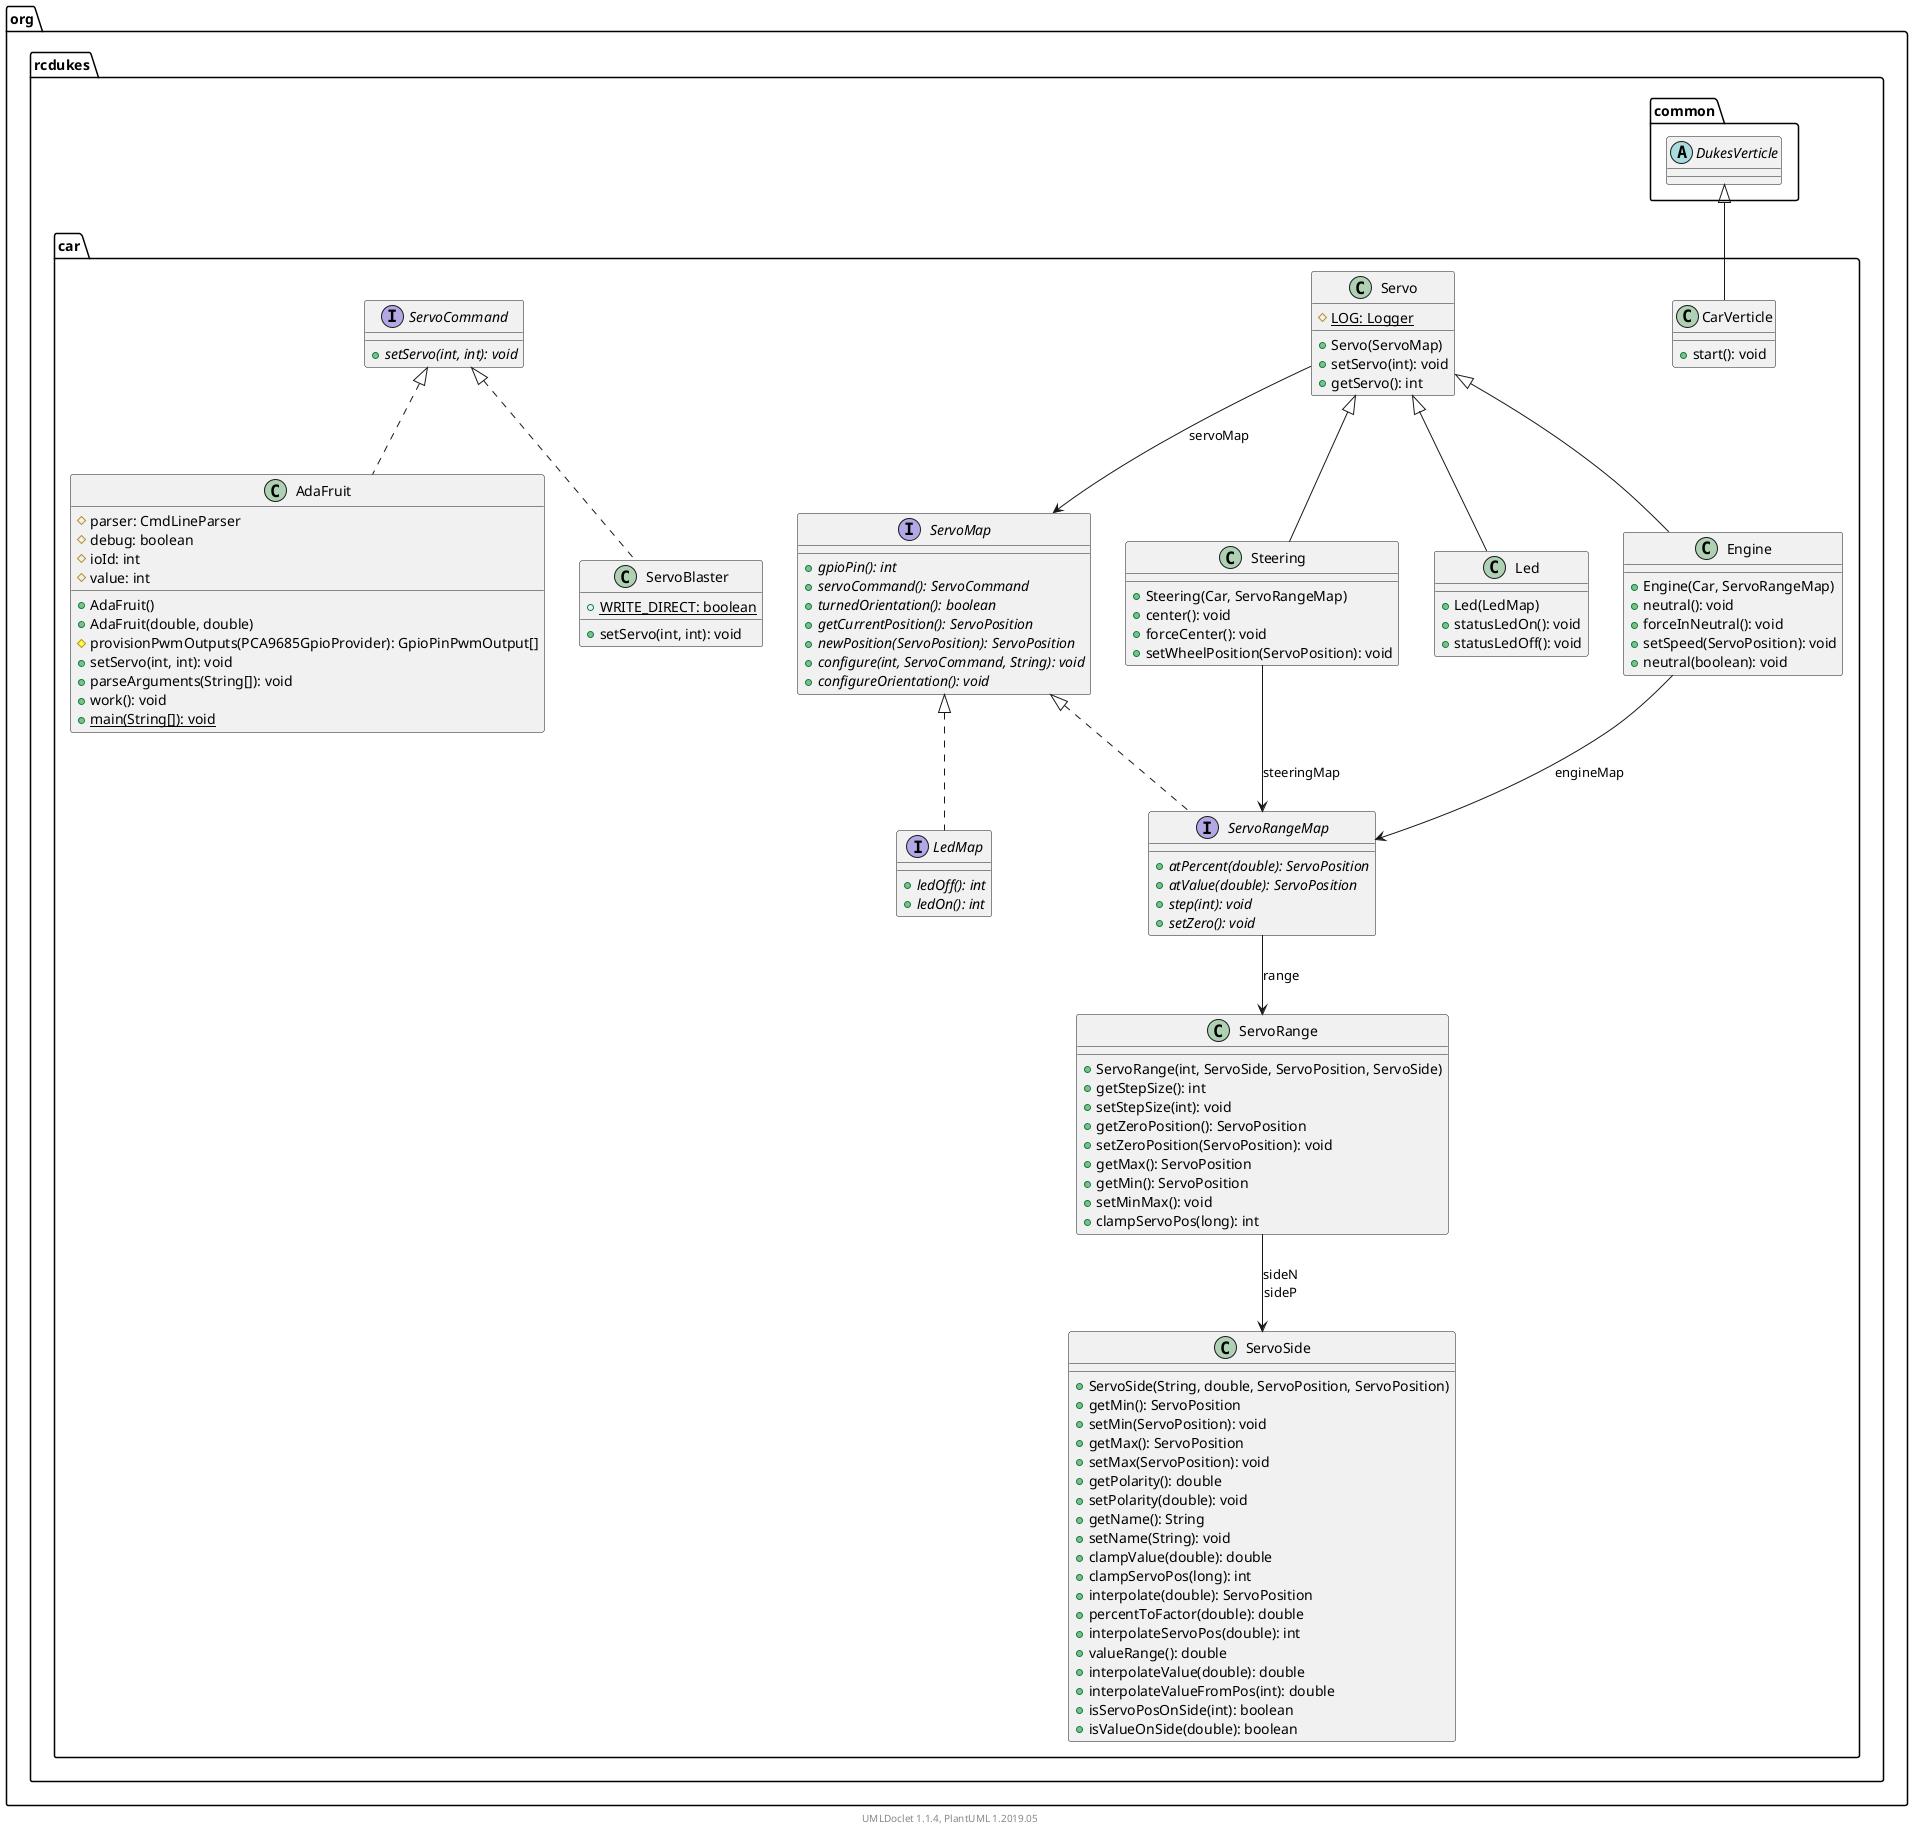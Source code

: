 @startuml

    namespace org.rcdukes.car {

        class CarVerticle [[CarVerticle.html]] {
            +start(): void
        }

        class AdaFruit [[AdaFruit.html]] {
            #parser: CmdLineParser
            #debug: boolean
            #ioId: int
            #value: int
            +AdaFruit()
            +AdaFruit(double, double)
            #provisionPwmOutputs(PCA9685GpioProvider): GpioPinPwmOutput[]
            +setServo(int, int): void
            +parseArguments(String[]): void
            +work(): void
            {static} +main(String[]): void
        }

        interface ServoMap [[ServoMap.html]] {
            {abstract} +gpioPin(): int
            {abstract} +servoCommand(): ServoCommand
            {abstract} +turnedOrientation(): boolean
            {abstract} +getCurrentPosition(): ServoPosition
            {abstract} +newPosition(ServoPosition): ServoPosition
            {abstract} +configure(int, ServoCommand, String): void
            {abstract} +configureOrientation(): void
        }

        class Servo [[Servo.html]] {
            {static} #LOG: Logger
            +Servo(ServoMap)
            +setServo(int): void
            +getServo(): int
        }

        class ServoBlaster [[ServoBlaster.html]] {
            {static} +WRITE_DIRECT: boolean
            +setServo(int, int): void
        }

        interface LedMap [[LedMap.html]] {
            {abstract} +ledOff(): int
            {abstract} +ledOn(): int
        }

        interface ServoRangeMap [[ServoRangeMap.html]] {
            {abstract} +atPercent(double): ServoPosition
            {abstract} +atValue(double): ServoPosition
            {abstract} +step(int): void
            {abstract} +setZero(): void
        }

        interface ServoCommand [[ServoCommand.html]] {
            {abstract} +setServo(int, int): void
        }

        class Steering [[Steering.html]] {
            +Steering(Car, ServoRangeMap)
            +center(): void
            +forceCenter(): void
            +setWheelPosition(ServoPosition): void
        }

        class ServoRange [[ServoRange.html]] {
            +ServoRange(int, ServoSide, ServoPosition, ServoSide)
            +getStepSize(): int
            +setStepSize(int): void
            +getZeroPosition(): ServoPosition
            +setZeroPosition(ServoPosition): void
            +getMax(): ServoPosition
            +getMin(): ServoPosition
            +setMinMax(): void
            +clampServoPos(long): int
        }

        class Led [[Led.html]] {
            +Led(LedMap)
            +statusLedOn(): void
            +statusLedOff(): void
        }

        class Engine [[Engine.html]] {
            +Engine(Car, ServoRangeMap)
            +neutral(): void
            +forceInNeutral(): void
            +setSpeed(ServoPosition): void
            +neutral(boolean): void
        }

        class ServoSide [[ServoSide.html]] {
            +ServoSide(String, double, ServoPosition, ServoPosition)
            +getMin(): ServoPosition
            +setMin(ServoPosition): void
            +getMax(): ServoPosition
            +setMax(ServoPosition): void
            +getPolarity(): double
            +setPolarity(double): void
            +getName(): String
            +setName(String): void
            +clampValue(double): double
            +clampServoPos(long): int
            +interpolate(double): ServoPosition
            +percentToFactor(double): double
            +interpolateServoPos(double): int
            +valueRange(): double
            +interpolateValue(double): double
            +interpolateValueFromPos(int): double
            +isServoPosOnSide(int): boolean
            +isValueOnSide(double): boolean
        }

        abstract class org.rcdukes.common.DukesVerticle
        org.rcdukes.common.DukesVerticle <|-- CarVerticle

        ServoCommand <|.. AdaFruit

        ServoCommand <|.. ServoBlaster

        ServoMap <|.. LedMap

        ServoMap <|.. ServoRangeMap

        Servo <|-- Steering

        Servo <|-- Led

        Servo <|-- Engine

        Servo --> ServoMap: servoMap

        ServoRangeMap --> ServoRange: range

        Steering --> ServoRangeMap: steeringMap

        ServoRange --> ServoSide: sideN\nsideP

        Engine --> ServoRangeMap: engineMap

    }


    center footer UMLDoclet 1.1.4, PlantUML 1.2019.05
@enduml
